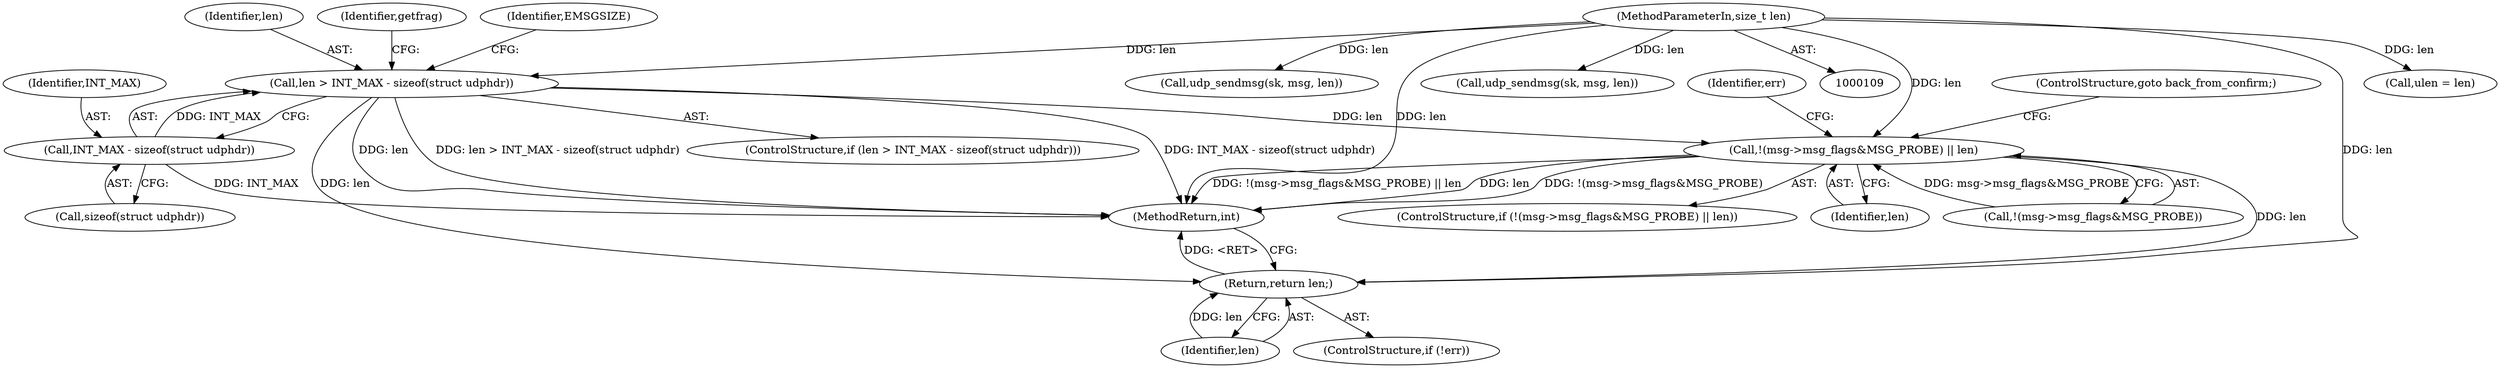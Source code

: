 digraph "0_linux_45f6fad84cc305103b28d73482b344d7f5b76f39_18@API" {
"1000344" [label="(Call,len > INT_MAX - sizeof(struct udphdr))"];
"1000112" [label="(MethodParameterIn,size_t len)"];
"1000346" [label="(Call,INT_MAX - sizeof(struct udphdr))"];
"1001002" [label="(Return,return len;)"];
"1001030" [label="(Call,!(msg->msg_flags&MSG_PROBE) || len)"];
"1000348" [label="(Call,sizeof(struct udphdr))"];
"1001037" [label="(Identifier,len)"];
"1000345" [label="(Identifier,len)"];
"1001003" [label="(Identifier,len)"];
"1001040" [label="(Identifier,err)"];
"1001029" [label="(ControlStructure,if (!(msg->msg_flags&MSG_PROBE) || len))"];
"1000354" [label="(Identifier,getfrag)"];
"1000346" [label="(Call,INT_MAX - sizeof(struct udphdr))"];
"1000344" [label="(Call,len > INT_MAX - sizeof(struct udphdr))"];
"1000112" [label="(MethodParameterIn,size_t len)"];
"1000999" [label="(ControlStructure,if (!err))"];
"1001043" [label="(MethodReturn,int)"];
"1000347" [label="(Identifier,INT_MAX)"];
"1000154" [label="(Call,ulen = len)"];
"1001030" [label="(Call,!(msg->msg_flags&MSG_PROBE) || len)"];
"1000343" [label="(ControlStructure,if (len > INT_MAX - sizeof(struct udphdr)))"];
"1001031" [label="(Call,!(msg->msg_flags&MSG_PROBE))"];
"1001002" [label="(Return,return len;)"];
"1000339" [label="(Call,udp_sendmsg(sk, msg, len))"];
"1000328" [label="(Call,udp_sendmsg(sk, msg, len))"];
"1000352" [label="(Identifier,EMSGSIZE)"];
"1001038" [label="(ControlStructure,goto back_from_confirm;)"];
"1000344" -> "1000343"  [label="AST: "];
"1000344" -> "1000346"  [label="CFG: "];
"1000345" -> "1000344"  [label="AST: "];
"1000346" -> "1000344"  [label="AST: "];
"1000352" -> "1000344"  [label="CFG: "];
"1000354" -> "1000344"  [label="CFG: "];
"1000344" -> "1001043"  [label="DDG: len > INT_MAX - sizeof(struct udphdr)"];
"1000344" -> "1001043"  [label="DDG: INT_MAX - sizeof(struct udphdr)"];
"1000344" -> "1001043"  [label="DDG: len"];
"1000112" -> "1000344"  [label="DDG: len"];
"1000346" -> "1000344"  [label="DDG: INT_MAX"];
"1000344" -> "1001002"  [label="DDG: len"];
"1000344" -> "1001030"  [label="DDG: len"];
"1000112" -> "1000109"  [label="AST: "];
"1000112" -> "1001043"  [label="DDG: len"];
"1000112" -> "1000154"  [label="DDG: len"];
"1000112" -> "1000328"  [label="DDG: len"];
"1000112" -> "1000339"  [label="DDG: len"];
"1000112" -> "1001002"  [label="DDG: len"];
"1000112" -> "1001030"  [label="DDG: len"];
"1000346" -> "1000348"  [label="CFG: "];
"1000347" -> "1000346"  [label="AST: "];
"1000348" -> "1000346"  [label="AST: "];
"1000346" -> "1001043"  [label="DDG: INT_MAX"];
"1001002" -> "1000999"  [label="AST: "];
"1001002" -> "1001003"  [label="CFG: "];
"1001003" -> "1001002"  [label="AST: "];
"1001043" -> "1001002"  [label="CFG: "];
"1001002" -> "1001043"  [label="DDG: <RET>"];
"1001003" -> "1001002"  [label="DDG: len"];
"1001030" -> "1001002"  [label="DDG: len"];
"1001030" -> "1001029"  [label="AST: "];
"1001030" -> "1001031"  [label="CFG: "];
"1001030" -> "1001037"  [label="CFG: "];
"1001031" -> "1001030"  [label="AST: "];
"1001037" -> "1001030"  [label="AST: "];
"1001038" -> "1001030"  [label="CFG: "];
"1001040" -> "1001030"  [label="CFG: "];
"1001030" -> "1001043"  [label="DDG: !(msg->msg_flags&MSG_PROBE) || len"];
"1001030" -> "1001043"  [label="DDG: len"];
"1001030" -> "1001043"  [label="DDG: !(msg->msg_flags&MSG_PROBE)"];
"1001031" -> "1001030"  [label="DDG: msg->msg_flags&MSG_PROBE"];
}
